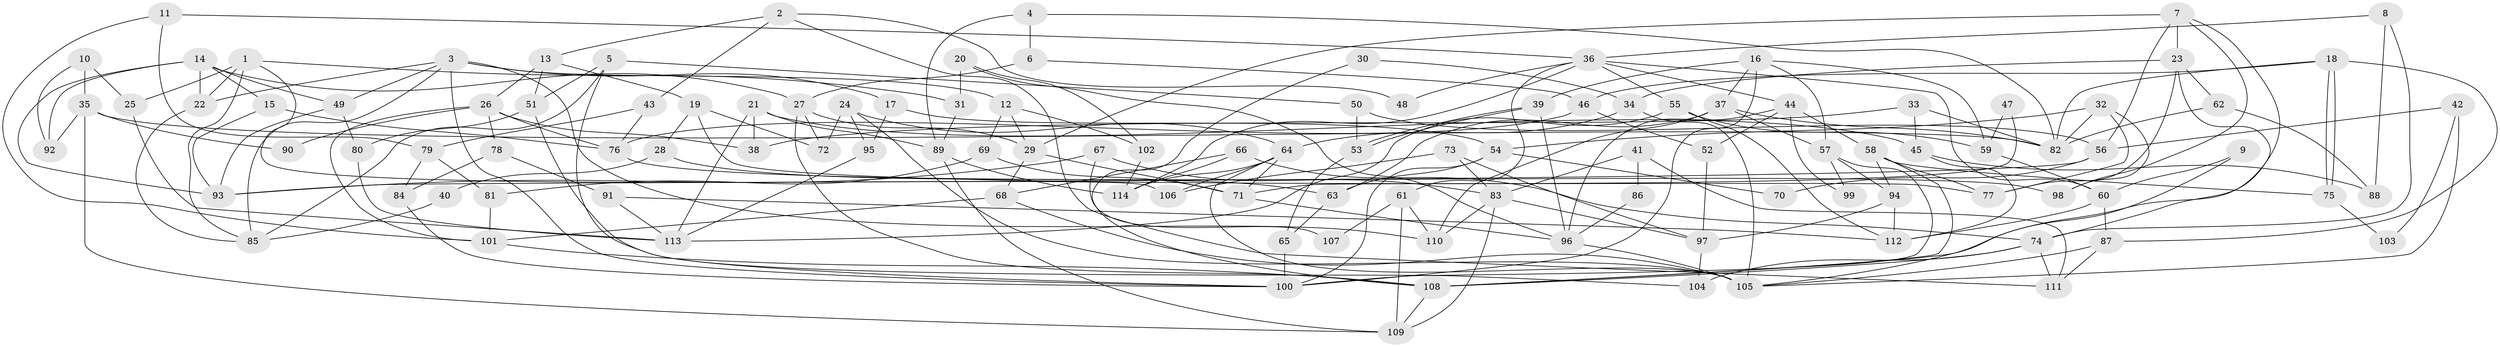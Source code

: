 // Generated by graph-tools (version 1.1) at 2025/02/03/09/25 03:02:04]
// undirected, 114 vertices, 228 edges
graph export_dot {
graph [start="1"]
  node [color=gray90,style=filled];
  1;
  2;
  3;
  4;
  5;
  6;
  7;
  8;
  9;
  10;
  11;
  12;
  13;
  14;
  15;
  16;
  17;
  18;
  19;
  20;
  21;
  22;
  23;
  24;
  25;
  26;
  27;
  28;
  29;
  30;
  31;
  32;
  33;
  34;
  35;
  36;
  37;
  38;
  39;
  40;
  41;
  42;
  43;
  44;
  45;
  46;
  47;
  48;
  49;
  50;
  51;
  52;
  53;
  54;
  55;
  56;
  57;
  58;
  59;
  60;
  61;
  62;
  63;
  64;
  65;
  66;
  67;
  68;
  69;
  70;
  71;
  72;
  73;
  74;
  75;
  76;
  77;
  78;
  79;
  80;
  81;
  82;
  83;
  84;
  85;
  86;
  87;
  88;
  89;
  90;
  91;
  92;
  93;
  94;
  95;
  96;
  97;
  98;
  99;
  100;
  101;
  102;
  103;
  104;
  105;
  106;
  107;
  108;
  109;
  110;
  111;
  112;
  113;
  114;
  1 -- 22;
  1 -- 85;
  1 -- 25;
  1 -- 31;
  1 -- 106;
  2 -- 13;
  2 -- 111;
  2 -- 43;
  2 -- 48;
  3 -- 100;
  3 -- 110;
  3 -- 12;
  3 -- 17;
  3 -- 22;
  3 -- 49;
  3 -- 85;
  4 -- 82;
  4 -- 89;
  4 -- 6;
  5 -- 85;
  5 -- 100;
  5 -- 50;
  5 -- 51;
  6 -- 27;
  6 -- 46;
  7 -- 23;
  7 -- 29;
  7 -- 56;
  7 -- 98;
  7 -- 108;
  8 -- 88;
  8 -- 74;
  8 -- 36;
  9 -- 105;
  9 -- 60;
  10 -- 92;
  10 -- 35;
  10 -- 25;
  11 -- 79;
  11 -- 36;
  11 -- 101;
  12 -- 102;
  12 -- 29;
  12 -- 69;
  13 -- 51;
  13 -- 19;
  13 -- 26;
  14 -- 15;
  14 -- 27;
  14 -- 22;
  14 -- 49;
  14 -- 92;
  14 -- 93;
  15 -- 76;
  15 -- 93;
  16 -- 100;
  16 -- 57;
  16 -- 37;
  16 -- 39;
  16 -- 59;
  17 -- 54;
  17 -- 95;
  18 -- 82;
  18 -- 75;
  18 -- 75;
  18 -- 46;
  18 -- 87;
  19 -- 72;
  19 -- 77;
  19 -- 28;
  20 -- 96;
  20 -- 31;
  20 -- 102;
  21 -- 113;
  21 -- 89;
  21 -- 38;
  21 -- 45;
  22 -- 85;
  23 -- 74;
  23 -- 34;
  23 -- 62;
  23 -- 77;
  24 -- 105;
  24 -- 95;
  24 -- 64;
  24 -- 72;
  25 -- 113;
  26 -- 101;
  26 -- 38;
  26 -- 76;
  26 -- 78;
  26 -- 90;
  27 -- 29;
  27 -- 108;
  27 -- 72;
  28 -- 63;
  28 -- 40;
  29 -- 68;
  29 -- 71;
  30 -- 108;
  30 -- 34;
  31 -- 89;
  32 -- 98;
  32 -- 77;
  32 -- 54;
  32 -- 82;
  33 -- 38;
  33 -- 45;
  33 -- 82;
  34 -- 64;
  34 -- 105;
  35 -- 109;
  35 -- 82;
  35 -- 90;
  35 -- 92;
  36 -- 60;
  36 -- 44;
  36 -- 48;
  36 -- 55;
  36 -- 61;
  36 -- 114;
  37 -- 82;
  37 -- 57;
  37 -- 63;
  37 -- 110;
  39 -- 53;
  39 -- 53;
  39 -- 96;
  40 -- 85;
  41 -- 83;
  41 -- 111;
  41 -- 86;
  42 -- 56;
  42 -- 105;
  42 -- 103;
  43 -- 76;
  43 -- 79;
  44 -- 58;
  44 -- 52;
  44 -- 96;
  44 -- 99;
  45 -- 112;
  45 -- 88;
  46 -- 52;
  46 -- 76;
  47 -- 59;
  47 -- 71;
  49 -- 80;
  49 -- 93;
  50 -- 56;
  50 -- 53;
  51 -- 80;
  51 -- 104;
  52 -- 97;
  53 -- 65;
  54 -- 63;
  54 -- 70;
  54 -- 100;
  55 -- 59;
  55 -- 112;
  55 -- 113;
  56 -- 93;
  56 -- 70;
  57 -- 94;
  57 -- 99;
  57 -- 100;
  58 -- 108;
  58 -- 94;
  58 -- 75;
  58 -- 77;
  59 -- 60;
  60 -- 112;
  60 -- 87;
  61 -- 109;
  61 -- 107;
  61 -- 110;
  62 -- 82;
  62 -- 88;
  63 -- 65;
  64 -- 71;
  64 -- 105;
  64 -- 106;
  64 -- 114;
  65 -- 100;
  66 -- 74;
  66 -- 114;
  66 -- 68;
  67 -- 83;
  67 -- 93;
  67 -- 107;
  68 -- 105;
  68 -- 101;
  69 -- 71;
  69 -- 81;
  71 -- 96;
  73 -- 106;
  73 -- 83;
  73 -- 97;
  74 -- 108;
  74 -- 104;
  74 -- 111;
  75 -- 103;
  76 -- 98;
  78 -- 84;
  78 -- 91;
  79 -- 81;
  79 -- 84;
  80 -- 113;
  81 -- 101;
  83 -- 97;
  83 -- 110;
  83 -- 109;
  84 -- 100;
  86 -- 96;
  87 -- 105;
  87 -- 111;
  89 -- 114;
  89 -- 109;
  91 -- 113;
  91 -- 112;
  94 -- 97;
  94 -- 112;
  95 -- 113;
  96 -- 105;
  97 -- 104;
  101 -- 108;
  102 -- 114;
  108 -- 109;
}
